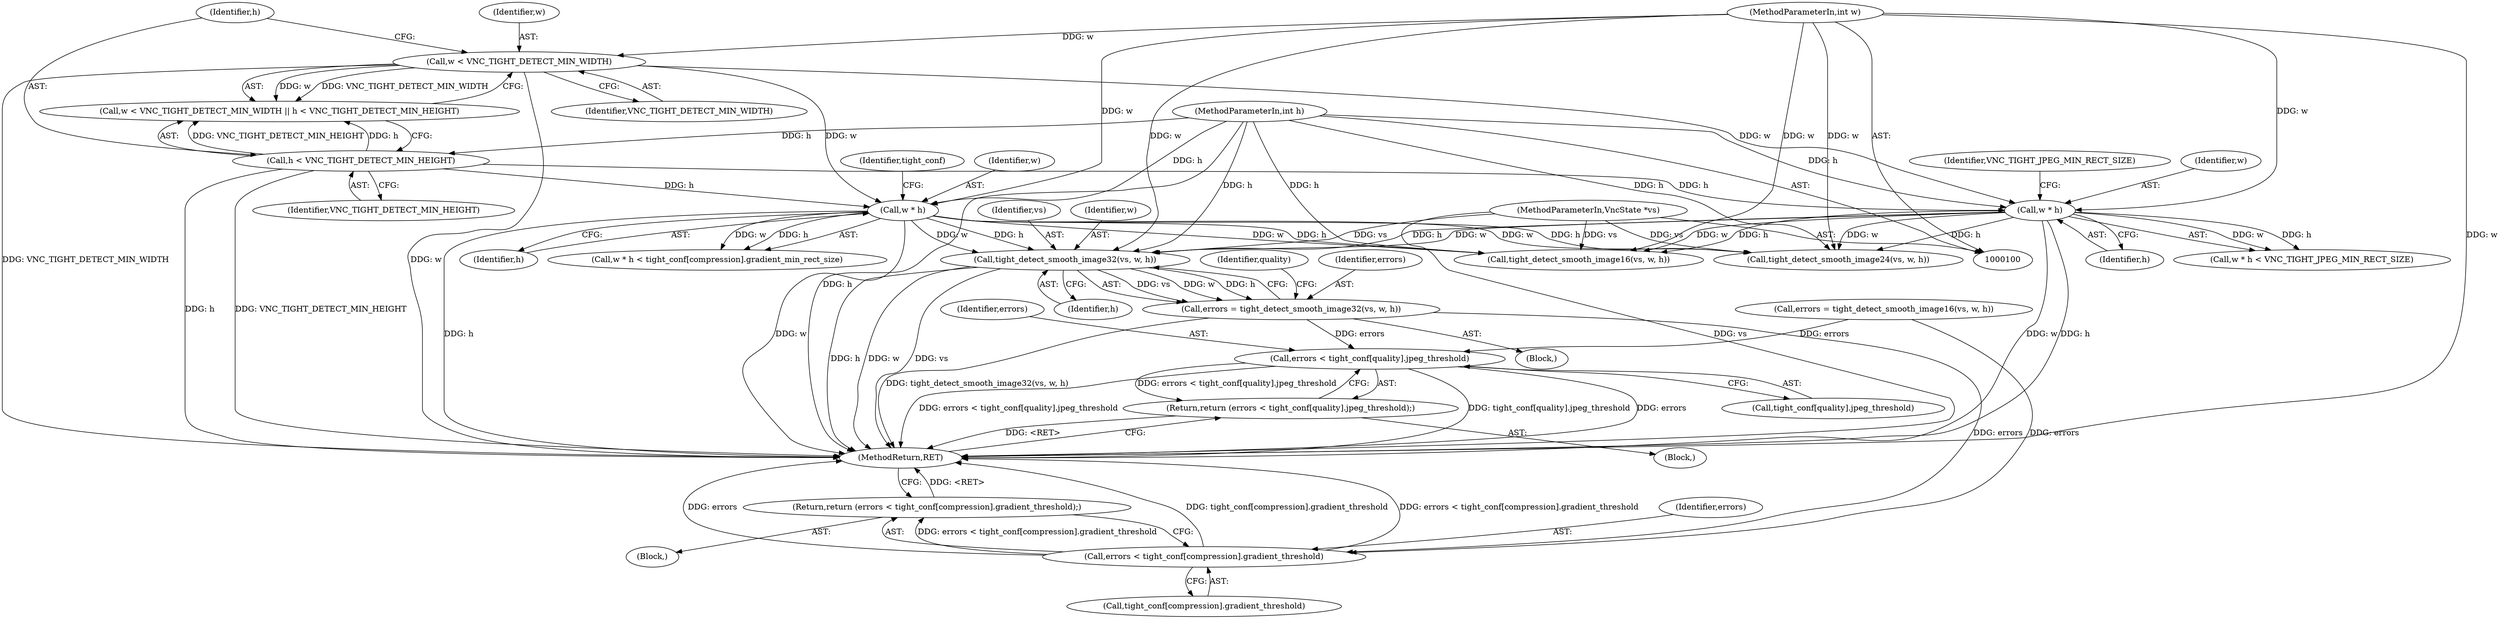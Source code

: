 digraph "0_qemu_9f64916da20eea67121d544698676295bbb105a7_4@pointer" {
"1000248" [label="(Call,tight_detect_smooth_image32(vs, w, h))"];
"1000101" [label="(MethodParameterIn,VncState *vs)"];
"1000183" [label="(Call,w * h)"];
"1000149" [label="(Call,w < VNC_TIGHT_DETECT_MIN_WIDTH)"];
"1000102" [label="(MethodParameterIn,int w)"];
"1000152" [label="(Call,h < VNC_TIGHT_DETECT_MIN_HEIGHT)"];
"1000103" [label="(MethodParameterIn,int h)"];
"1000172" [label="(Call,w * h)"];
"1000246" [label="(Call,errors = tight_detect_smooth_image32(vs, w, h))"];
"1000267" [label="(Call,errors < tight_conf[quality].jpeg_threshold)"];
"1000266" [label="(Return,return (errors < tight_conf[quality].jpeg_threshold);)"];
"1000275" [label="(Call,errors < tight_conf[compression].gradient_threshold)"];
"1000274" [label="(Return,return (errors < tight_conf[compression].gradient_threshold);)"];
"1000249" [label="(Identifier,vs)"];
"1000212" [label="(Call,tight_detect_smooth_image24(vs, w, h))"];
"1000173" [label="(Identifier,w)"];
"1000185" [label="(Identifier,h)"];
"1000248" [label="(Call,tight_detect_smooth_image32(vs, w, h))"];
"1000102" [label="(MethodParameterIn,int w)"];
"1000276" [label="(Identifier,errors)"];
"1000151" [label="(Identifier,VNC_TIGHT_DETECT_MIN_WIDTH)"];
"1000254" [label="(Call,errors = tight_detect_smooth_image16(vs, w, h))"];
"1000277" [label="(Call,tight_conf[compression].gradient_threshold)"];
"1000282" [label="(MethodReturn,RET)"];
"1000251" [label="(Identifier,h)"];
"1000153" [label="(Identifier,h)"];
"1000152" [label="(Call,h < VNC_TIGHT_DETECT_MIN_HEIGHT)"];
"1000274" [label="(Return,return (errors < tight_conf[compression].gradient_threshold);)"];
"1000154" [label="(Identifier,VNC_TIGHT_DETECT_MIN_HEIGHT)"];
"1000174" [label="(Identifier,h)"];
"1000246" [label="(Call,errors = tight_detect_smooth_image32(vs, w, h))"];
"1000265" [label="(Block,)"];
"1000269" [label="(Call,tight_conf[quality].jpeg_threshold)"];
"1000268" [label="(Identifier,errors)"];
"1000275" [label="(Call,errors < tight_conf[compression].gradient_threshold)"];
"1000262" [label="(Identifier,quality)"];
"1000104" [label="(Block,)"];
"1000101" [label="(MethodParameterIn,VncState *vs)"];
"1000149" [label="(Call,w < VNC_TIGHT_DETECT_MIN_WIDTH)"];
"1000148" [label="(Call,w < VNC_TIGHT_DETECT_MIN_WIDTH || h < VNC_TIGHT_DETECT_MIN_HEIGHT)"];
"1000150" [label="(Identifier,w)"];
"1000256" [label="(Call,tight_detect_smooth_image16(vs, w, h))"];
"1000103" [label="(MethodParameterIn,int h)"];
"1000171" [label="(Call,w * h < VNC_TIGHT_JPEG_MIN_RECT_SIZE)"];
"1000188" [label="(Identifier,tight_conf)"];
"1000245" [label="(Block,)"];
"1000172" [label="(Call,w * h)"];
"1000182" [label="(Call,w * h < tight_conf[compression].gradient_min_rect_size)"];
"1000267" [label="(Call,errors < tight_conf[quality].jpeg_threshold)"];
"1000183" [label="(Call,w * h)"];
"1000184" [label="(Identifier,w)"];
"1000247" [label="(Identifier,errors)"];
"1000175" [label="(Identifier,VNC_TIGHT_JPEG_MIN_RECT_SIZE)"];
"1000250" [label="(Identifier,w)"];
"1000266" [label="(Return,return (errors < tight_conf[quality].jpeg_threshold);)"];
"1000248" -> "1000246"  [label="AST: "];
"1000248" -> "1000251"  [label="CFG: "];
"1000249" -> "1000248"  [label="AST: "];
"1000250" -> "1000248"  [label="AST: "];
"1000251" -> "1000248"  [label="AST: "];
"1000246" -> "1000248"  [label="CFG: "];
"1000248" -> "1000282"  [label="DDG: h"];
"1000248" -> "1000282"  [label="DDG: w"];
"1000248" -> "1000282"  [label="DDG: vs"];
"1000248" -> "1000246"  [label="DDG: vs"];
"1000248" -> "1000246"  [label="DDG: w"];
"1000248" -> "1000246"  [label="DDG: h"];
"1000101" -> "1000248"  [label="DDG: vs"];
"1000183" -> "1000248"  [label="DDG: w"];
"1000183" -> "1000248"  [label="DDG: h"];
"1000172" -> "1000248"  [label="DDG: w"];
"1000172" -> "1000248"  [label="DDG: h"];
"1000102" -> "1000248"  [label="DDG: w"];
"1000103" -> "1000248"  [label="DDG: h"];
"1000101" -> "1000100"  [label="AST: "];
"1000101" -> "1000282"  [label="DDG: vs"];
"1000101" -> "1000212"  [label="DDG: vs"];
"1000101" -> "1000256"  [label="DDG: vs"];
"1000183" -> "1000182"  [label="AST: "];
"1000183" -> "1000185"  [label="CFG: "];
"1000184" -> "1000183"  [label="AST: "];
"1000185" -> "1000183"  [label="AST: "];
"1000188" -> "1000183"  [label="CFG: "];
"1000183" -> "1000282"  [label="DDG: h"];
"1000183" -> "1000282"  [label="DDG: w"];
"1000183" -> "1000182"  [label="DDG: w"];
"1000183" -> "1000182"  [label="DDG: h"];
"1000149" -> "1000183"  [label="DDG: w"];
"1000102" -> "1000183"  [label="DDG: w"];
"1000152" -> "1000183"  [label="DDG: h"];
"1000103" -> "1000183"  [label="DDG: h"];
"1000183" -> "1000212"  [label="DDG: w"];
"1000183" -> "1000212"  [label="DDG: h"];
"1000183" -> "1000256"  [label="DDG: w"];
"1000183" -> "1000256"  [label="DDG: h"];
"1000149" -> "1000148"  [label="AST: "];
"1000149" -> "1000151"  [label="CFG: "];
"1000150" -> "1000149"  [label="AST: "];
"1000151" -> "1000149"  [label="AST: "];
"1000153" -> "1000149"  [label="CFG: "];
"1000148" -> "1000149"  [label="CFG: "];
"1000149" -> "1000282"  [label="DDG: VNC_TIGHT_DETECT_MIN_WIDTH"];
"1000149" -> "1000282"  [label="DDG: w"];
"1000149" -> "1000148"  [label="DDG: w"];
"1000149" -> "1000148"  [label="DDG: VNC_TIGHT_DETECT_MIN_WIDTH"];
"1000102" -> "1000149"  [label="DDG: w"];
"1000149" -> "1000172"  [label="DDG: w"];
"1000102" -> "1000100"  [label="AST: "];
"1000102" -> "1000282"  [label="DDG: w"];
"1000102" -> "1000172"  [label="DDG: w"];
"1000102" -> "1000212"  [label="DDG: w"];
"1000102" -> "1000256"  [label="DDG: w"];
"1000152" -> "1000148"  [label="AST: "];
"1000152" -> "1000154"  [label="CFG: "];
"1000153" -> "1000152"  [label="AST: "];
"1000154" -> "1000152"  [label="AST: "];
"1000148" -> "1000152"  [label="CFG: "];
"1000152" -> "1000282"  [label="DDG: h"];
"1000152" -> "1000282"  [label="DDG: VNC_TIGHT_DETECT_MIN_HEIGHT"];
"1000152" -> "1000148"  [label="DDG: h"];
"1000152" -> "1000148"  [label="DDG: VNC_TIGHT_DETECT_MIN_HEIGHT"];
"1000103" -> "1000152"  [label="DDG: h"];
"1000152" -> "1000172"  [label="DDG: h"];
"1000103" -> "1000100"  [label="AST: "];
"1000103" -> "1000282"  [label="DDG: h"];
"1000103" -> "1000172"  [label="DDG: h"];
"1000103" -> "1000212"  [label="DDG: h"];
"1000103" -> "1000256"  [label="DDG: h"];
"1000172" -> "1000171"  [label="AST: "];
"1000172" -> "1000174"  [label="CFG: "];
"1000173" -> "1000172"  [label="AST: "];
"1000174" -> "1000172"  [label="AST: "];
"1000175" -> "1000172"  [label="CFG: "];
"1000172" -> "1000282"  [label="DDG: w"];
"1000172" -> "1000282"  [label="DDG: h"];
"1000172" -> "1000171"  [label="DDG: w"];
"1000172" -> "1000171"  [label="DDG: h"];
"1000172" -> "1000212"  [label="DDG: w"];
"1000172" -> "1000212"  [label="DDG: h"];
"1000172" -> "1000256"  [label="DDG: w"];
"1000172" -> "1000256"  [label="DDG: h"];
"1000246" -> "1000245"  [label="AST: "];
"1000247" -> "1000246"  [label="AST: "];
"1000262" -> "1000246"  [label="CFG: "];
"1000246" -> "1000282"  [label="DDG: tight_detect_smooth_image32(vs, w, h)"];
"1000246" -> "1000267"  [label="DDG: errors"];
"1000246" -> "1000275"  [label="DDG: errors"];
"1000267" -> "1000266"  [label="AST: "];
"1000267" -> "1000269"  [label="CFG: "];
"1000268" -> "1000267"  [label="AST: "];
"1000269" -> "1000267"  [label="AST: "];
"1000266" -> "1000267"  [label="CFG: "];
"1000267" -> "1000282"  [label="DDG: tight_conf[quality].jpeg_threshold"];
"1000267" -> "1000282"  [label="DDG: errors"];
"1000267" -> "1000282"  [label="DDG: errors < tight_conf[quality].jpeg_threshold"];
"1000267" -> "1000266"  [label="DDG: errors < tight_conf[quality].jpeg_threshold"];
"1000254" -> "1000267"  [label="DDG: errors"];
"1000266" -> "1000265"  [label="AST: "];
"1000282" -> "1000266"  [label="CFG: "];
"1000266" -> "1000282"  [label="DDG: <RET>"];
"1000275" -> "1000274"  [label="AST: "];
"1000275" -> "1000277"  [label="CFG: "];
"1000276" -> "1000275"  [label="AST: "];
"1000277" -> "1000275"  [label="AST: "];
"1000274" -> "1000275"  [label="CFG: "];
"1000275" -> "1000282"  [label="DDG: errors < tight_conf[compression].gradient_threshold"];
"1000275" -> "1000282"  [label="DDG: errors"];
"1000275" -> "1000282"  [label="DDG: tight_conf[compression].gradient_threshold"];
"1000275" -> "1000274"  [label="DDG: errors < tight_conf[compression].gradient_threshold"];
"1000254" -> "1000275"  [label="DDG: errors"];
"1000274" -> "1000104"  [label="AST: "];
"1000282" -> "1000274"  [label="CFG: "];
"1000274" -> "1000282"  [label="DDG: <RET>"];
}
